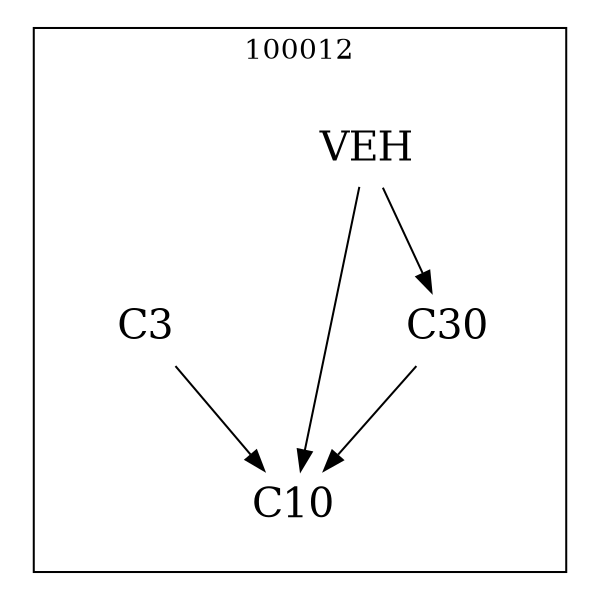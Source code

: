 strict digraph DAGS {
	size = "4,4!" ; ratio ="fill"; subgraph cluster_0{
			labeldoc = "t";
			label = "100012";node	[label= VEH, shape = plaintext, fontsize=20] VEH;node	[label= C3, shape = plaintext, fontsize=20] C3;node	[label= C10, shape = plaintext, fontsize=20] C10;node	[label= C30, shape = plaintext, fontsize=20] C30;
VEH->C10;
VEH->C30;
C3->C10;
C30->C10;
	}}